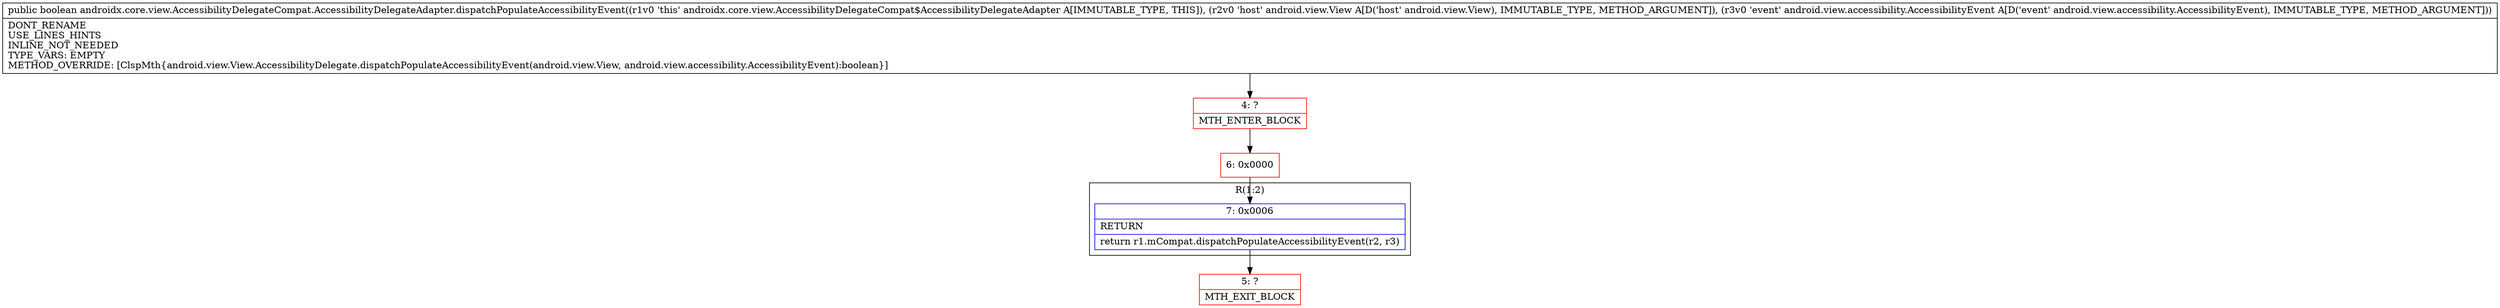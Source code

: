 digraph "CFG forandroidx.core.view.AccessibilityDelegateCompat.AccessibilityDelegateAdapter.dispatchPopulateAccessibilityEvent(Landroid\/view\/View;Landroid\/view\/accessibility\/AccessibilityEvent;)Z" {
subgraph cluster_Region_877079140 {
label = "R(1:2)";
node [shape=record,color=blue];
Node_7 [shape=record,label="{7\:\ 0x0006|RETURN\l|return r1.mCompat.dispatchPopulateAccessibilityEvent(r2, r3)\l}"];
}
Node_4 [shape=record,color=red,label="{4\:\ ?|MTH_ENTER_BLOCK\l}"];
Node_6 [shape=record,color=red,label="{6\:\ 0x0000}"];
Node_5 [shape=record,color=red,label="{5\:\ ?|MTH_EXIT_BLOCK\l}"];
MethodNode[shape=record,label="{public boolean androidx.core.view.AccessibilityDelegateCompat.AccessibilityDelegateAdapter.dispatchPopulateAccessibilityEvent((r1v0 'this' androidx.core.view.AccessibilityDelegateCompat$AccessibilityDelegateAdapter A[IMMUTABLE_TYPE, THIS]), (r2v0 'host' android.view.View A[D('host' android.view.View), IMMUTABLE_TYPE, METHOD_ARGUMENT]), (r3v0 'event' android.view.accessibility.AccessibilityEvent A[D('event' android.view.accessibility.AccessibilityEvent), IMMUTABLE_TYPE, METHOD_ARGUMENT]))  | DONT_RENAME\lUSE_LINES_HINTS\lINLINE_NOT_NEEDED\lTYPE_VARS: EMPTY\lMETHOD_OVERRIDE: [ClspMth\{android.view.View.AccessibilityDelegate.dispatchPopulateAccessibilityEvent(android.view.View, android.view.accessibility.AccessibilityEvent):boolean\}]\l}"];
MethodNode -> Node_4;Node_7 -> Node_5;
Node_4 -> Node_6;
Node_6 -> Node_7;
}

